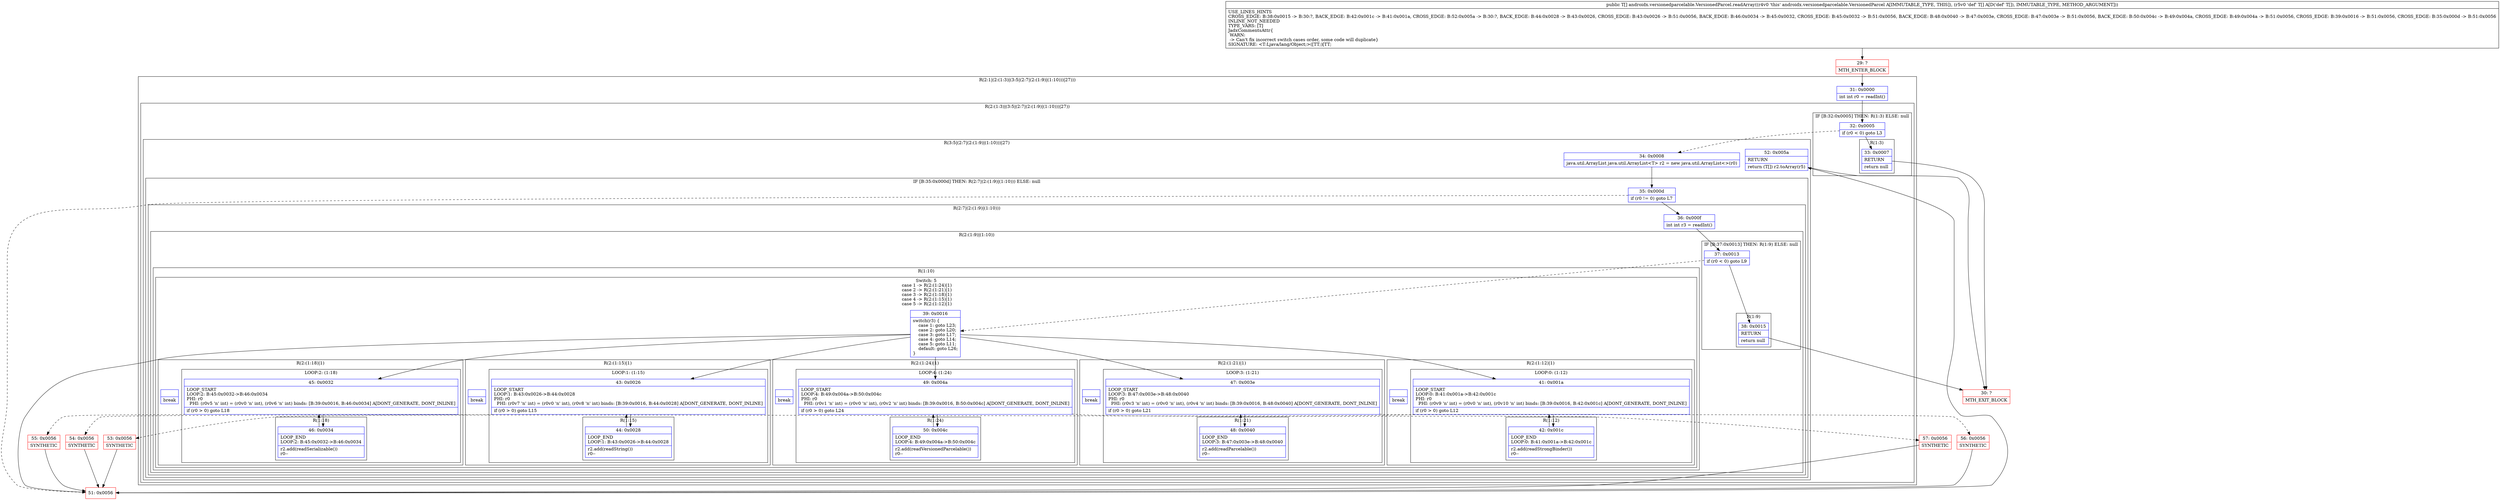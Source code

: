 digraph "CFG forandroidx.versionedparcelable.VersionedParcel.readArray([Ljava\/lang\/Object;)[Ljava\/lang\/Object;" {
subgraph cluster_Region_1866703719 {
label = "R(2:1|(2:(1:3)|(3:5|(2:7|(2:(1:9)|(1:10)))|27)))";
node [shape=record,color=blue];
Node_31 [shape=record,label="{31\:\ 0x0000|int int r0 = readInt()\l}"];
subgraph cluster_Region_332949432 {
label = "R(2:(1:3)|(3:5|(2:7|(2:(1:9)|(1:10)))|27))";
node [shape=record,color=blue];
subgraph cluster_IfRegion_2010256758 {
label = "IF [B:32:0x0005] THEN: R(1:3) ELSE: null";
node [shape=record,color=blue];
Node_32 [shape=record,label="{32\:\ 0x0005|if (r0 \< 0) goto L3\l}"];
subgraph cluster_Region_1211559253 {
label = "R(1:3)";
node [shape=record,color=blue];
Node_33 [shape=record,label="{33\:\ 0x0007|RETURN\l|return null\l}"];
}
}
subgraph cluster_Region_1487392894 {
label = "R(3:5|(2:7|(2:(1:9)|(1:10)))|27)";
node [shape=record,color=blue];
Node_34 [shape=record,label="{34\:\ 0x0008|java.util.ArrayList java.util.ArrayList\<T\> r2 = new java.util.ArrayList\<\>(r0)\l}"];
subgraph cluster_IfRegion_1405093173 {
label = "IF [B:35:0x000d] THEN: R(2:7|(2:(1:9)|(1:10))) ELSE: null";
node [shape=record,color=blue];
Node_35 [shape=record,label="{35\:\ 0x000d|if (r0 != 0) goto L7\l}"];
subgraph cluster_Region_351874613 {
label = "R(2:7|(2:(1:9)|(1:10)))";
node [shape=record,color=blue];
Node_36 [shape=record,label="{36\:\ 0x000f|int int r3 = readInt()\l}"];
subgraph cluster_Region_294893670 {
label = "R(2:(1:9)|(1:10))";
node [shape=record,color=blue];
subgraph cluster_IfRegion_1461062617 {
label = "IF [B:37:0x0013] THEN: R(1:9) ELSE: null";
node [shape=record,color=blue];
Node_37 [shape=record,label="{37\:\ 0x0013|if (r0 \< 0) goto L9\l}"];
subgraph cluster_Region_1438455295 {
label = "R(1:9)";
node [shape=record,color=blue];
Node_38 [shape=record,label="{38\:\ 0x0015|RETURN\l|return null\l}"];
}
}
subgraph cluster_Region_92818775 {
label = "R(1:10)";
node [shape=record,color=blue];
subgraph cluster_SwitchRegion_352838397 {
label = "Switch: 5
 case 1 -> R(2:(1:24)|1)
 case 2 -> R(2:(1:21)|1)
 case 3 -> R(2:(1:18)|1)
 case 4 -> R(2:(1:15)|1)
 case 5 -> R(2:(1:12)|1)";
node [shape=record,color=blue];
Node_39 [shape=record,label="{39\:\ 0x0016|switch(r3) \{\l    case 1: goto L23;\l    case 2: goto L20;\l    case 3: goto L17;\l    case 4: goto L14;\l    case 5: goto L11;\l    default: goto L26;\l\}\l}"];
subgraph cluster_Region_2049660150 {
label = "R(2:(1:24)|1)";
node [shape=record,color=blue];
subgraph cluster_LoopRegion_805883368 {
label = "LOOP:4: (1:24)";
node [shape=record,color=blue];
Node_49 [shape=record,label="{49\:\ 0x004a|LOOP_START\lLOOP:4: B:49:0x004a\-\>B:50:0x004c\lPHI: r0 \l  PHI: (r0v1 'n' int) = (r0v0 'n' int), (r0v2 'n' int) binds: [B:39:0x0016, B:50:0x004c] A[DONT_GENERATE, DONT_INLINE]\l|if (r0 \> 0) goto L24\l}"];
subgraph cluster_Region_989444658 {
label = "R(1:24)";
node [shape=record,color=blue];
Node_50 [shape=record,label="{50\:\ 0x004c|LOOP_END\lLOOP:4: B:49:0x004a\-\>B:50:0x004c\l|r2.add(readVersionedParcelable())\lr0\-\-\l}"];
}
}
Node_InsnContainer_1987547997 [shape=record,label="{|break\l}"];
}
subgraph cluster_Region_1264087681 {
label = "R(2:(1:21)|1)";
node [shape=record,color=blue];
subgraph cluster_LoopRegion_1447747511 {
label = "LOOP:3: (1:21)";
node [shape=record,color=blue];
Node_47 [shape=record,label="{47\:\ 0x003e|LOOP_START\lLOOP:3: B:47:0x003e\-\>B:48:0x0040\lPHI: r0 \l  PHI: (r0v3 'n' int) = (r0v0 'n' int), (r0v4 'n' int) binds: [B:39:0x0016, B:48:0x0040] A[DONT_GENERATE, DONT_INLINE]\l|if (r0 \> 0) goto L21\l}"];
subgraph cluster_Region_1396981992 {
label = "R(1:21)";
node [shape=record,color=blue];
Node_48 [shape=record,label="{48\:\ 0x0040|LOOP_END\lLOOP:3: B:47:0x003e\-\>B:48:0x0040\l|r2.add(readParcelable())\lr0\-\-\l}"];
}
}
Node_InsnContainer_217939016 [shape=record,label="{|break\l}"];
}
subgraph cluster_Region_751896005 {
label = "R(2:(1:18)|1)";
node [shape=record,color=blue];
subgraph cluster_LoopRegion_91259366 {
label = "LOOP:2: (1:18)";
node [shape=record,color=blue];
Node_45 [shape=record,label="{45\:\ 0x0032|LOOP_START\lLOOP:2: B:45:0x0032\-\>B:46:0x0034\lPHI: r0 \l  PHI: (r0v5 'n' int) = (r0v0 'n' int), (r0v6 'n' int) binds: [B:39:0x0016, B:46:0x0034] A[DONT_GENERATE, DONT_INLINE]\l|if (r0 \> 0) goto L18\l}"];
subgraph cluster_Region_51747315 {
label = "R(1:18)";
node [shape=record,color=blue];
Node_46 [shape=record,label="{46\:\ 0x0034|LOOP_END\lLOOP:2: B:45:0x0032\-\>B:46:0x0034\l|r2.add(readSerializable())\lr0\-\-\l}"];
}
}
Node_InsnContainer_1719047801 [shape=record,label="{|break\l}"];
}
subgraph cluster_Region_1857170508 {
label = "R(2:(1:15)|1)";
node [shape=record,color=blue];
subgraph cluster_LoopRegion_1650395730 {
label = "LOOP:1: (1:15)";
node [shape=record,color=blue];
Node_43 [shape=record,label="{43\:\ 0x0026|LOOP_START\lLOOP:1: B:43:0x0026\-\>B:44:0x0028\lPHI: r0 \l  PHI: (r0v7 'n' int) = (r0v0 'n' int), (r0v8 'n' int) binds: [B:39:0x0016, B:44:0x0028] A[DONT_GENERATE, DONT_INLINE]\l|if (r0 \> 0) goto L15\l}"];
subgraph cluster_Region_1899977325 {
label = "R(1:15)";
node [shape=record,color=blue];
Node_44 [shape=record,label="{44\:\ 0x0028|LOOP_END\lLOOP:1: B:43:0x0026\-\>B:44:0x0028\l|r2.add(readString())\lr0\-\-\l}"];
}
}
Node_InsnContainer_164233966 [shape=record,label="{|break\l}"];
}
subgraph cluster_Region_764531007 {
label = "R(2:(1:12)|1)";
node [shape=record,color=blue];
subgraph cluster_LoopRegion_349105276 {
label = "LOOP:0: (1:12)";
node [shape=record,color=blue];
Node_41 [shape=record,label="{41\:\ 0x001a|LOOP_START\lLOOP:0: B:41:0x001a\-\>B:42:0x001c\lPHI: r0 \l  PHI: (r0v9 'n' int) = (r0v0 'n' int), (r0v10 'n' int) binds: [B:39:0x0016, B:42:0x001c] A[DONT_GENERATE, DONT_INLINE]\l|if (r0 \> 0) goto L12\l}"];
subgraph cluster_Region_106976850 {
label = "R(1:12)";
node [shape=record,color=blue];
Node_42 [shape=record,label="{42\:\ 0x001c|LOOP_END\lLOOP:0: B:41:0x001a\-\>B:42:0x001c\l|r2.add(readStrongBinder())\lr0\-\-\l}"];
}
}
Node_InsnContainer_2139512746 [shape=record,label="{|break\l}"];
}
}
}
}
}
}
Node_52 [shape=record,label="{52\:\ 0x005a|RETURN\l|return (T[]) r2.toArray(r5)\l}"];
}
}
}
Node_29 [shape=record,color=red,label="{29\:\ ?|MTH_ENTER_BLOCK\l}"];
Node_30 [shape=record,color=red,label="{30\:\ ?|MTH_EXIT_BLOCK\l}"];
Node_53 [shape=record,color=red,label="{53\:\ 0x0056|SYNTHETIC\l}"];
Node_54 [shape=record,color=red,label="{54\:\ 0x0056|SYNTHETIC\l}"];
Node_55 [shape=record,color=red,label="{55\:\ 0x0056|SYNTHETIC\l}"];
Node_56 [shape=record,color=red,label="{56\:\ 0x0056|SYNTHETIC\l}"];
Node_57 [shape=record,color=red,label="{57\:\ 0x0056|SYNTHETIC\l}"];
Node_51 [shape=record,color=red,label="{51\:\ 0x0056}"];
MethodNode[shape=record,label="{public T[] androidx.versionedparcelable.VersionedParcel.readArray((r4v0 'this' androidx.versionedparcelable.VersionedParcel A[IMMUTABLE_TYPE, THIS]), (r5v0 'def' T[] A[D('def' T[]), IMMUTABLE_TYPE, METHOD_ARGUMENT]))  | USE_LINES_HINTS\lCROSS_EDGE: B:38:0x0015 \-\> B:30:?, BACK_EDGE: B:42:0x001c \-\> B:41:0x001a, CROSS_EDGE: B:52:0x005a \-\> B:30:?, BACK_EDGE: B:44:0x0028 \-\> B:43:0x0026, CROSS_EDGE: B:43:0x0026 \-\> B:51:0x0056, BACK_EDGE: B:46:0x0034 \-\> B:45:0x0032, CROSS_EDGE: B:45:0x0032 \-\> B:51:0x0056, BACK_EDGE: B:48:0x0040 \-\> B:47:0x003e, CROSS_EDGE: B:47:0x003e \-\> B:51:0x0056, BACK_EDGE: B:50:0x004c \-\> B:49:0x004a, CROSS_EDGE: B:49:0x004a \-\> B:51:0x0056, CROSS_EDGE: B:39:0x0016 \-\> B:51:0x0056, CROSS_EDGE: B:35:0x000d \-\> B:51:0x0056\lINLINE_NOT_NEEDED\lTYPE_VARS: [T]\lJadxCommentsAttr\{\l WARN: \l \-\> Can't fix incorrect switch cases order, some code will duplicate\}\lSIGNATURE: \<T:Ljava\/lang\/Object;\>([TT;)[TT;\l}"];
MethodNode -> Node_29;Node_31 -> Node_32;
Node_32 -> Node_33;
Node_32 -> Node_34[style=dashed];
Node_33 -> Node_30;
Node_34 -> Node_35;
Node_35 -> Node_36;
Node_35 -> Node_51[style=dashed];
Node_36 -> Node_37;
Node_37 -> Node_38;
Node_37 -> Node_39[style=dashed];
Node_38 -> Node_30;
Node_39 -> Node_41;
Node_39 -> Node_43;
Node_39 -> Node_45;
Node_39 -> Node_47;
Node_39 -> Node_49;
Node_39 -> Node_51;
Node_49 -> Node_50;
Node_49 -> Node_57[style=dashed];
Node_50 -> Node_49;
Node_47 -> Node_48;
Node_47 -> Node_56[style=dashed];
Node_48 -> Node_47;
Node_45 -> Node_46;
Node_45 -> Node_55[style=dashed];
Node_46 -> Node_45;
Node_43 -> Node_44;
Node_43 -> Node_54[style=dashed];
Node_44 -> Node_43;
Node_41 -> Node_42;
Node_41 -> Node_53[style=dashed];
Node_42 -> Node_41;
Node_52 -> Node_30;
Node_29 -> Node_31;
Node_53 -> Node_51;
Node_54 -> Node_51;
Node_55 -> Node_51;
Node_56 -> Node_51;
Node_57 -> Node_51;
Node_51 -> Node_52;
}

